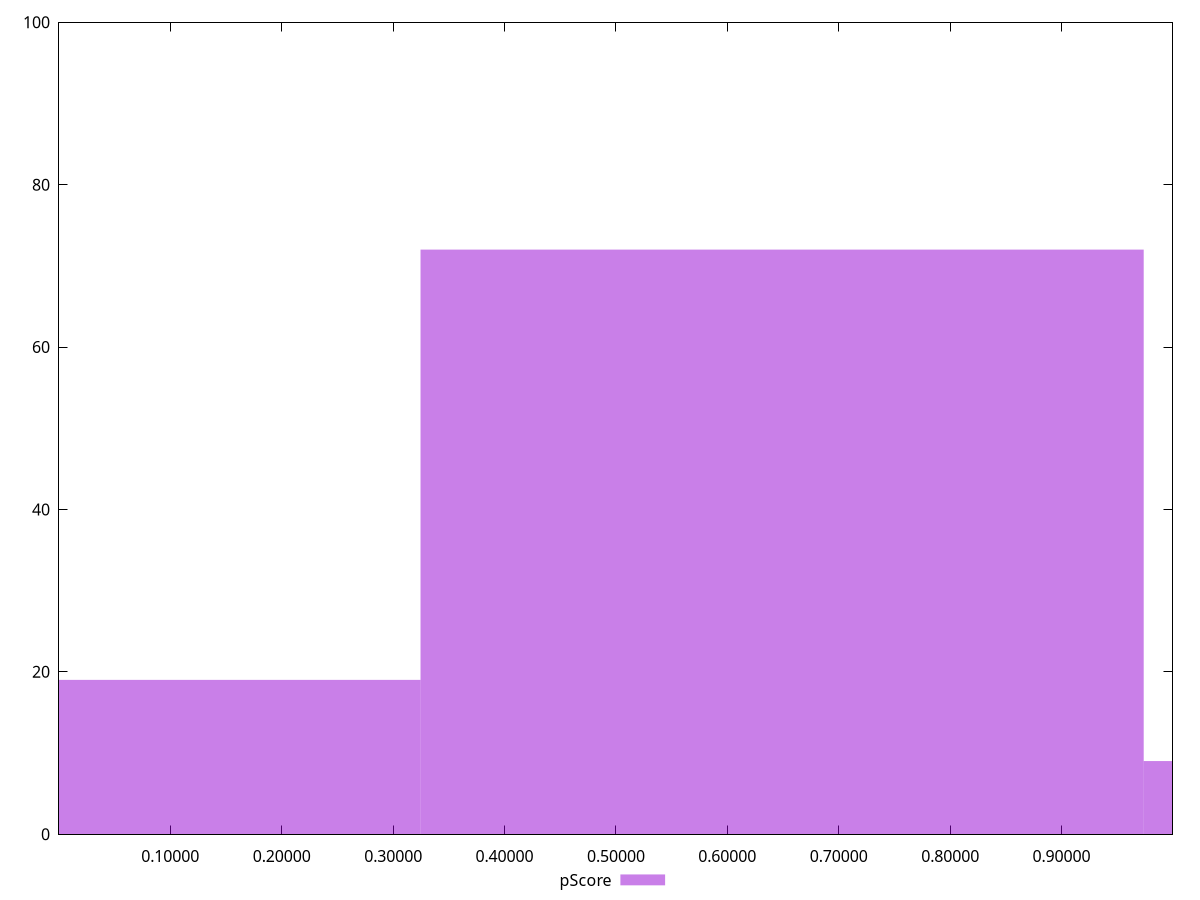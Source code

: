 reset

$pScore <<EOF
0 19
0.6491758014300852 72
1.2983516028601705 9
EOF

set key outside below
set boxwidth 0.6491758014300852
set xrange [0.00006147703368836188:0.99961111608783]
set yrange [0:100]
set trange [0:100]
set style fill transparent solid 0.5 noborder
set terminal svg size 640, 490 enhanced background rgb 'white'
set output "report/report_00029_2021-02-24T13-36-40.390Z/max-potential-fid/samples/agenda/pScore/histogram.svg"

plot $pScore title "pScore" with boxes

reset
